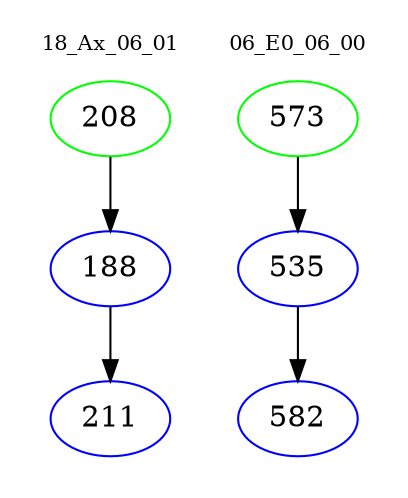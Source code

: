 digraph{
subgraph cluster_0 {
color = white
label = "18_Ax_06_01";
fontsize=10;
T0_208 [label="208", color="green"]
T0_208 -> T0_188 [color="black"]
T0_188 [label="188", color="blue"]
T0_188 -> T0_211 [color="black"]
T0_211 [label="211", color="blue"]
}
subgraph cluster_1 {
color = white
label = "06_E0_06_00";
fontsize=10;
T1_573 [label="573", color="green"]
T1_573 -> T1_535 [color="black"]
T1_535 [label="535", color="blue"]
T1_535 -> T1_582 [color="black"]
T1_582 [label="582", color="blue"]
}
}
